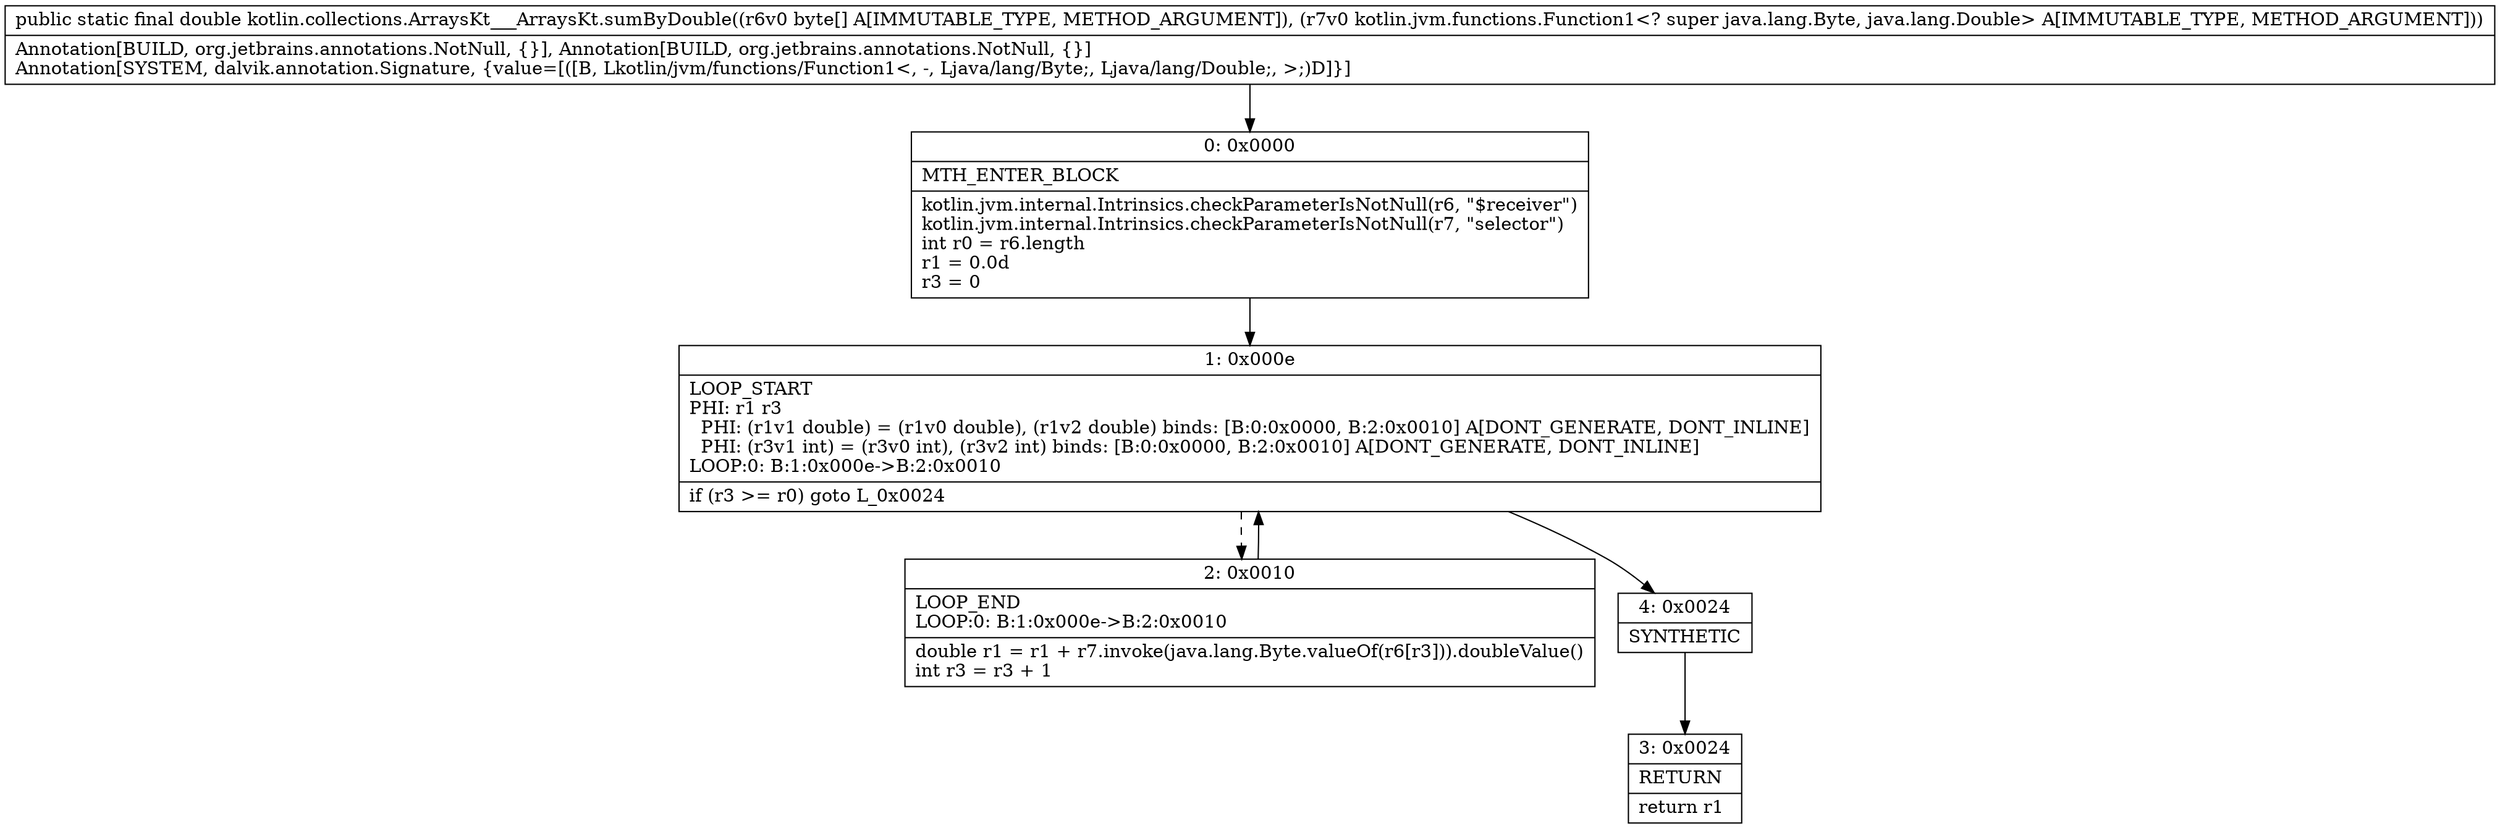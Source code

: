 digraph "CFG forkotlin.collections.ArraysKt___ArraysKt.sumByDouble([BLkotlin\/jvm\/functions\/Function1;)D" {
Node_0 [shape=record,label="{0\:\ 0x0000|MTH_ENTER_BLOCK\l|kotlin.jvm.internal.Intrinsics.checkParameterIsNotNull(r6, \"$receiver\")\lkotlin.jvm.internal.Intrinsics.checkParameterIsNotNull(r7, \"selector\")\lint r0 = r6.length\lr1 = 0.0d\lr3 = 0\l}"];
Node_1 [shape=record,label="{1\:\ 0x000e|LOOP_START\lPHI: r1 r3 \l  PHI: (r1v1 double) = (r1v0 double), (r1v2 double) binds: [B:0:0x0000, B:2:0x0010] A[DONT_GENERATE, DONT_INLINE]\l  PHI: (r3v1 int) = (r3v0 int), (r3v2 int) binds: [B:0:0x0000, B:2:0x0010] A[DONT_GENERATE, DONT_INLINE]\lLOOP:0: B:1:0x000e\-\>B:2:0x0010\l|if (r3 \>= r0) goto L_0x0024\l}"];
Node_2 [shape=record,label="{2\:\ 0x0010|LOOP_END\lLOOP:0: B:1:0x000e\-\>B:2:0x0010\l|double r1 = r1 + r7.invoke(java.lang.Byte.valueOf(r6[r3])).doubleValue()\lint r3 = r3 + 1\l}"];
Node_3 [shape=record,label="{3\:\ 0x0024|RETURN\l|return r1\l}"];
Node_4 [shape=record,label="{4\:\ 0x0024|SYNTHETIC\l}"];
MethodNode[shape=record,label="{public static final double kotlin.collections.ArraysKt___ArraysKt.sumByDouble((r6v0 byte[] A[IMMUTABLE_TYPE, METHOD_ARGUMENT]), (r7v0 kotlin.jvm.functions.Function1\<? super java.lang.Byte, java.lang.Double\> A[IMMUTABLE_TYPE, METHOD_ARGUMENT]))  | Annotation[BUILD, org.jetbrains.annotations.NotNull, \{\}], Annotation[BUILD, org.jetbrains.annotations.NotNull, \{\}]\lAnnotation[SYSTEM, dalvik.annotation.Signature, \{value=[([B, Lkotlin\/jvm\/functions\/Function1\<, \-, Ljava\/lang\/Byte;, Ljava\/lang\/Double;, \>;)D]\}]\l}"];
MethodNode -> Node_0;
Node_0 -> Node_1;
Node_1 -> Node_2[style=dashed];
Node_1 -> Node_4;
Node_2 -> Node_1;
Node_4 -> Node_3;
}

